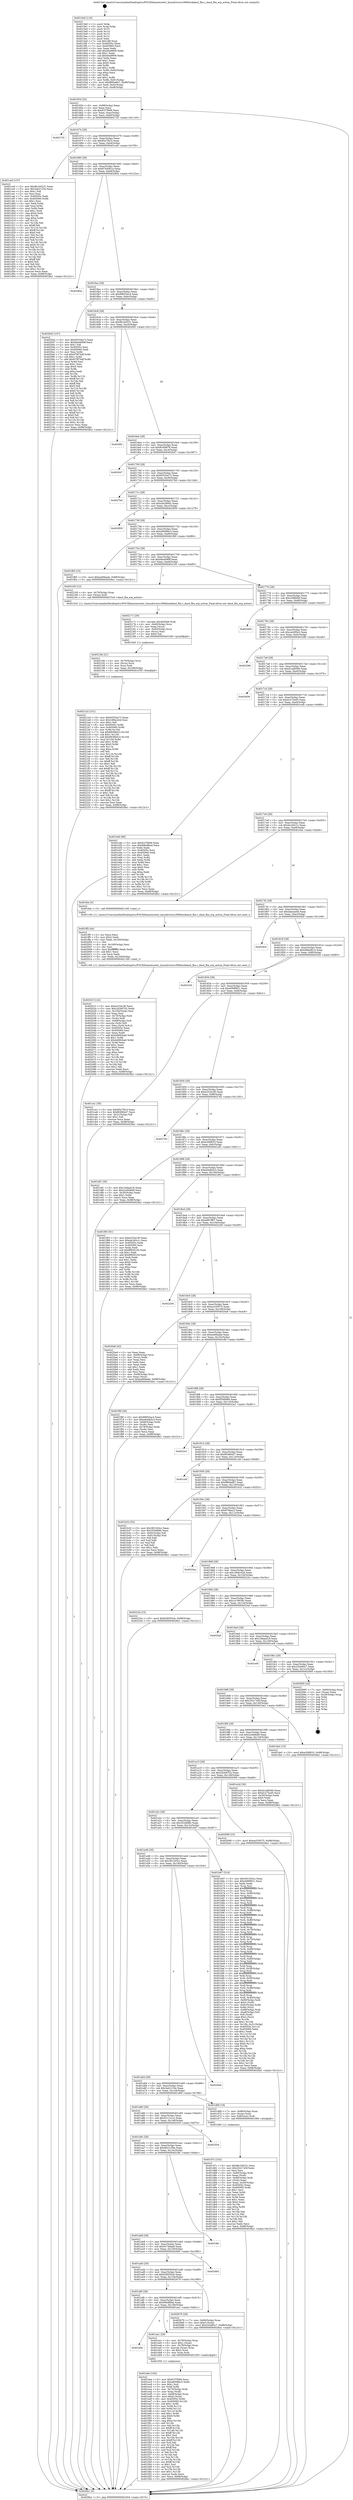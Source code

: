 digraph "0x4015e0" {
  label = "0x4015e0 (/mnt/c/Users/mathe/Desktop/tcc/POCII/binaries/extr_linuxdriverss390blockdasd_fba.c_dasd_fba_erp_action_Final-ollvm.out::main(0))"
  labelloc = "t"
  node[shape=record]

  Entry [label="",width=0.3,height=0.3,shape=circle,fillcolor=black,style=filled]
  "0x401654" [label="{
     0x401654 [32]\l
     | [instrs]\l
     &nbsp;&nbsp;0x401654 \<+6\>: mov -0x98(%rbp),%eax\l
     &nbsp;&nbsp;0x40165a \<+2\>: mov %eax,%ecx\l
     &nbsp;&nbsp;0x40165c \<+6\>: sub $0x81f7f068,%ecx\l
     &nbsp;&nbsp;0x401662 \<+6\>: mov %eax,-0xac(%rbp)\l
     &nbsp;&nbsp;0x401668 \<+6\>: mov %ecx,-0xb0(%rbp)\l
     &nbsp;&nbsp;0x40166e \<+6\>: je 0000000000402725 \<main+0x1145\>\l
  }"]
  "0x402725" [label="{
     0x402725\l
  }", style=dashed]
  "0x401674" [label="{
     0x401674 [28]\l
     | [instrs]\l
     &nbsp;&nbsp;0x401674 \<+5\>: jmp 0000000000401679 \<main+0x99\>\l
     &nbsp;&nbsp;0x401679 \<+6\>: mov -0xac(%rbp),%eax\l
     &nbsp;&nbsp;0x40167f \<+5\>: sub $0x85a7f5c3,%eax\l
     &nbsp;&nbsp;0x401684 \<+6\>: mov %eax,-0xb4(%rbp)\l
     &nbsp;&nbsp;0x40168a \<+6\>: je 0000000000401ce0 \<main+0x700\>\l
  }"]
  Exit [label="",width=0.3,height=0.3,shape=circle,fillcolor=black,style=filled,peripheries=2]
  "0x401ce0" [label="{
     0x401ce0 [137]\l
     | [instrs]\l
     &nbsp;&nbsp;0x401ce0 \<+5\>: mov $0x8b1b0231,%eax\l
     &nbsp;&nbsp;0x401ce5 \<+5\>: mov $0x3ab2133e,%ecx\l
     &nbsp;&nbsp;0x401cea \<+2\>: mov $0x1,%dl\l
     &nbsp;&nbsp;0x401cec \<+2\>: xor %esi,%esi\l
     &nbsp;&nbsp;0x401cee \<+7\>: mov 0x40505c,%edi\l
     &nbsp;&nbsp;0x401cf5 \<+8\>: mov 0x405060,%r8d\l
     &nbsp;&nbsp;0x401cfd \<+3\>: sub $0x1,%esi\l
     &nbsp;&nbsp;0x401d00 \<+3\>: mov %edi,%r9d\l
     &nbsp;&nbsp;0x401d03 \<+3\>: add %esi,%r9d\l
     &nbsp;&nbsp;0x401d06 \<+4\>: imul %r9d,%edi\l
     &nbsp;&nbsp;0x401d0a \<+3\>: and $0x1,%edi\l
     &nbsp;&nbsp;0x401d0d \<+3\>: cmp $0x0,%edi\l
     &nbsp;&nbsp;0x401d10 \<+4\>: sete %r10b\l
     &nbsp;&nbsp;0x401d14 \<+4\>: cmp $0xa,%r8d\l
     &nbsp;&nbsp;0x401d18 \<+4\>: setl %r11b\l
     &nbsp;&nbsp;0x401d1c \<+3\>: mov %r10b,%bl\l
     &nbsp;&nbsp;0x401d1f \<+3\>: xor $0xff,%bl\l
     &nbsp;&nbsp;0x401d22 \<+3\>: mov %r11b,%r14b\l
     &nbsp;&nbsp;0x401d25 \<+4\>: xor $0xff,%r14b\l
     &nbsp;&nbsp;0x401d29 \<+3\>: xor $0x0,%dl\l
     &nbsp;&nbsp;0x401d2c \<+3\>: mov %bl,%r15b\l
     &nbsp;&nbsp;0x401d2f \<+4\>: and $0x0,%r15b\l
     &nbsp;&nbsp;0x401d33 \<+3\>: and %dl,%r10b\l
     &nbsp;&nbsp;0x401d36 \<+3\>: mov %r14b,%r12b\l
     &nbsp;&nbsp;0x401d39 \<+4\>: and $0x0,%r12b\l
     &nbsp;&nbsp;0x401d3d \<+3\>: and %dl,%r11b\l
     &nbsp;&nbsp;0x401d40 \<+3\>: or %r10b,%r15b\l
     &nbsp;&nbsp;0x401d43 \<+3\>: or %r11b,%r12b\l
     &nbsp;&nbsp;0x401d46 \<+3\>: xor %r12b,%r15b\l
     &nbsp;&nbsp;0x401d49 \<+3\>: or %r14b,%bl\l
     &nbsp;&nbsp;0x401d4c \<+3\>: xor $0xff,%bl\l
     &nbsp;&nbsp;0x401d4f \<+3\>: or $0x0,%dl\l
     &nbsp;&nbsp;0x401d52 \<+2\>: and %dl,%bl\l
     &nbsp;&nbsp;0x401d54 \<+3\>: or %bl,%r15b\l
     &nbsp;&nbsp;0x401d57 \<+4\>: test $0x1,%r15b\l
     &nbsp;&nbsp;0x401d5b \<+3\>: cmovne %ecx,%eax\l
     &nbsp;&nbsp;0x401d5e \<+6\>: mov %eax,-0x98(%rbp)\l
     &nbsp;&nbsp;0x401d64 \<+5\>: jmp 00000000004028a1 \<main+0x12c1\>\l
  }"]
  "0x401690" [label="{
     0x401690 [28]\l
     | [instrs]\l
     &nbsp;&nbsp;0x401690 \<+5\>: jmp 0000000000401695 \<main+0xb5\>\l
     &nbsp;&nbsp;0x401695 \<+6\>: mov -0xac(%rbp),%eax\l
     &nbsp;&nbsp;0x40169b \<+5\>: sub $0x87b4061a,%eax\l
     &nbsp;&nbsp;0x4016a0 \<+6\>: mov %eax,-0xb8(%rbp)\l
     &nbsp;&nbsp;0x4016a6 \<+6\>: je 000000000040280a \<main+0x122a\>\l
  }"]
  "0x4021a3" [label="{
     0x4021a3 [151]\l
     | [instrs]\l
     &nbsp;&nbsp;0x4021a3 \<+5\>: mov $0x93534a73,%eax\l
     &nbsp;&nbsp;0x4021a8 \<+5\>: mov $0x180bc42d,%esi\l
     &nbsp;&nbsp;0x4021ad \<+2\>: mov $0x1,%dl\l
     &nbsp;&nbsp;0x4021af \<+8\>: mov 0x40505c,%r8d\l
     &nbsp;&nbsp;0x4021b7 \<+8\>: mov 0x405060,%r9d\l
     &nbsp;&nbsp;0x4021bf \<+3\>: mov %r8d,%r10d\l
     &nbsp;&nbsp;0x4021c2 \<+7\>: sub $0x8636b0c3,%r10d\l
     &nbsp;&nbsp;0x4021c9 \<+4\>: sub $0x1,%r10d\l
     &nbsp;&nbsp;0x4021cd \<+7\>: add $0x8636b0c3,%r10d\l
     &nbsp;&nbsp;0x4021d4 \<+4\>: imul %r10d,%r8d\l
     &nbsp;&nbsp;0x4021d8 \<+4\>: and $0x1,%r8d\l
     &nbsp;&nbsp;0x4021dc \<+4\>: cmp $0x0,%r8d\l
     &nbsp;&nbsp;0x4021e0 \<+4\>: sete %r11b\l
     &nbsp;&nbsp;0x4021e4 \<+4\>: cmp $0xa,%r9d\l
     &nbsp;&nbsp;0x4021e8 \<+3\>: setl %bl\l
     &nbsp;&nbsp;0x4021eb \<+3\>: mov %r11b,%r14b\l
     &nbsp;&nbsp;0x4021ee \<+4\>: xor $0xff,%r14b\l
     &nbsp;&nbsp;0x4021f2 \<+3\>: mov %bl,%r15b\l
     &nbsp;&nbsp;0x4021f5 \<+4\>: xor $0xff,%r15b\l
     &nbsp;&nbsp;0x4021f9 \<+3\>: xor $0x1,%dl\l
     &nbsp;&nbsp;0x4021fc \<+3\>: mov %r14b,%r12b\l
     &nbsp;&nbsp;0x4021ff \<+4\>: and $0xff,%r12b\l
     &nbsp;&nbsp;0x402203 \<+3\>: and %dl,%r11b\l
     &nbsp;&nbsp;0x402206 \<+3\>: mov %r15b,%r13b\l
     &nbsp;&nbsp;0x402209 \<+4\>: and $0xff,%r13b\l
     &nbsp;&nbsp;0x40220d \<+2\>: and %dl,%bl\l
     &nbsp;&nbsp;0x40220f \<+3\>: or %r11b,%r12b\l
     &nbsp;&nbsp;0x402212 \<+3\>: or %bl,%r13b\l
     &nbsp;&nbsp;0x402215 \<+3\>: xor %r13b,%r12b\l
     &nbsp;&nbsp;0x402218 \<+3\>: or %r15b,%r14b\l
     &nbsp;&nbsp;0x40221b \<+4\>: xor $0xff,%r14b\l
     &nbsp;&nbsp;0x40221f \<+3\>: or $0x1,%dl\l
     &nbsp;&nbsp;0x402222 \<+3\>: and %dl,%r14b\l
     &nbsp;&nbsp;0x402225 \<+3\>: or %r14b,%r12b\l
     &nbsp;&nbsp;0x402228 \<+4\>: test $0x1,%r12b\l
     &nbsp;&nbsp;0x40222c \<+3\>: cmovne %esi,%eax\l
     &nbsp;&nbsp;0x40222f \<+6\>: mov %eax,-0x98(%rbp)\l
     &nbsp;&nbsp;0x402235 \<+5\>: jmp 00000000004028a1 \<main+0x12c1\>\l
  }"]
  "0x40280a" [label="{
     0x40280a\l
  }", style=dashed]
  "0x4016ac" [label="{
     0x4016ac [28]\l
     | [instrs]\l
     &nbsp;&nbsp;0x4016ac \<+5\>: jmp 00000000004016b1 \<main+0xd1\>\l
     &nbsp;&nbsp;0x4016b1 \<+6\>: mov -0xac(%rbp),%eax\l
     &nbsp;&nbsp;0x4016b7 \<+5\>: sub $0x89655ac4,%eax\l
     &nbsp;&nbsp;0x4016bc \<+6\>: mov %eax,-0xbc(%rbp)\l
     &nbsp;&nbsp;0x4016c2 \<+6\>: je 00000000004020d2 \<main+0xaf2\>\l
  }"]
  "0x40218e" [label="{
     0x40218e [21]\l
     | [instrs]\l
     &nbsp;&nbsp;0x40218e \<+4\>: mov -0x70(%rbp),%rcx\l
     &nbsp;&nbsp;0x402192 \<+3\>: mov (%rcx),%rcx\l
     &nbsp;&nbsp;0x402195 \<+3\>: mov %rcx,%rdi\l
     &nbsp;&nbsp;0x402198 \<+6\>: mov %eax,-0x168(%rbp)\l
     &nbsp;&nbsp;0x40219e \<+5\>: call 0000000000401030 \<free@plt\>\l
     | [calls]\l
     &nbsp;&nbsp;0x401030 \{1\} (unknown)\l
  }"]
  "0x4020d2" [label="{
     0x4020d2 [147]\l
     | [instrs]\l
     &nbsp;&nbsp;0x4020d2 \<+5\>: mov $0x93534a73,%eax\l
     &nbsp;&nbsp;0x4020d7 \<+5\>: mov $0xbba4089f,%ecx\l
     &nbsp;&nbsp;0x4020dc \<+2\>: mov $0x1,%dl\l
     &nbsp;&nbsp;0x4020de \<+7\>: mov 0x40505c,%esi\l
     &nbsp;&nbsp;0x4020e5 \<+7\>: mov 0x405060,%edi\l
     &nbsp;&nbsp;0x4020ec \<+3\>: mov %esi,%r8d\l
     &nbsp;&nbsp;0x4020ef \<+7\>: sub $0x979f74df,%r8d\l
     &nbsp;&nbsp;0x4020f6 \<+4\>: sub $0x1,%r8d\l
     &nbsp;&nbsp;0x4020fa \<+7\>: add $0x979f74df,%r8d\l
     &nbsp;&nbsp;0x402101 \<+4\>: imul %r8d,%esi\l
     &nbsp;&nbsp;0x402105 \<+3\>: and $0x1,%esi\l
     &nbsp;&nbsp;0x402108 \<+3\>: cmp $0x0,%esi\l
     &nbsp;&nbsp;0x40210b \<+4\>: sete %r9b\l
     &nbsp;&nbsp;0x40210f \<+3\>: cmp $0xa,%edi\l
     &nbsp;&nbsp;0x402112 \<+4\>: setl %r10b\l
     &nbsp;&nbsp;0x402116 \<+3\>: mov %r9b,%r11b\l
     &nbsp;&nbsp;0x402119 \<+4\>: xor $0xff,%r11b\l
     &nbsp;&nbsp;0x40211d \<+3\>: mov %r10b,%bl\l
     &nbsp;&nbsp;0x402120 \<+3\>: xor $0xff,%bl\l
     &nbsp;&nbsp;0x402123 \<+3\>: xor $0x0,%dl\l
     &nbsp;&nbsp;0x402126 \<+3\>: mov %r11b,%r14b\l
     &nbsp;&nbsp;0x402129 \<+4\>: and $0x0,%r14b\l
     &nbsp;&nbsp;0x40212d \<+3\>: and %dl,%r9b\l
     &nbsp;&nbsp;0x402130 \<+3\>: mov %bl,%r15b\l
     &nbsp;&nbsp;0x402133 \<+4\>: and $0x0,%r15b\l
     &nbsp;&nbsp;0x402137 \<+3\>: and %dl,%r10b\l
     &nbsp;&nbsp;0x40213a \<+3\>: or %r9b,%r14b\l
     &nbsp;&nbsp;0x40213d \<+3\>: or %r10b,%r15b\l
     &nbsp;&nbsp;0x402140 \<+3\>: xor %r15b,%r14b\l
     &nbsp;&nbsp;0x402143 \<+3\>: or %bl,%r11b\l
     &nbsp;&nbsp;0x402146 \<+4\>: xor $0xff,%r11b\l
     &nbsp;&nbsp;0x40214a \<+3\>: or $0x0,%dl\l
     &nbsp;&nbsp;0x40214d \<+3\>: and %dl,%r11b\l
     &nbsp;&nbsp;0x402150 \<+3\>: or %r11b,%r14b\l
     &nbsp;&nbsp;0x402153 \<+4\>: test $0x1,%r14b\l
     &nbsp;&nbsp;0x402157 \<+3\>: cmovne %ecx,%eax\l
     &nbsp;&nbsp;0x40215a \<+6\>: mov %eax,-0x98(%rbp)\l
     &nbsp;&nbsp;0x402160 \<+5\>: jmp 00000000004028a1 \<main+0x12c1\>\l
  }"]
  "0x4016c8" [label="{
     0x4016c8 [28]\l
     | [instrs]\l
     &nbsp;&nbsp;0x4016c8 \<+5\>: jmp 00000000004016cd \<main+0xed\>\l
     &nbsp;&nbsp;0x4016cd \<+6\>: mov -0xac(%rbp),%eax\l
     &nbsp;&nbsp;0x4016d3 \<+5\>: sub $0x8b1b0231,%eax\l
     &nbsp;&nbsp;0x4016d8 \<+6\>: mov %eax,-0xc0(%rbp)\l
     &nbsp;&nbsp;0x4016de \<+6\>: je 00000000004026f2 \<main+0x1112\>\l
  }"]
  "0x402171" [label="{
     0x402171 [29]\l
     | [instrs]\l
     &nbsp;&nbsp;0x402171 \<+10\>: movabs $0x4030d6,%rdi\l
     &nbsp;&nbsp;0x40217b \<+4\>: mov -0x60(%rbp),%rcx\l
     &nbsp;&nbsp;0x40217f \<+2\>: mov %eax,(%rcx)\l
     &nbsp;&nbsp;0x402181 \<+4\>: mov -0x60(%rbp),%rcx\l
     &nbsp;&nbsp;0x402185 \<+2\>: mov (%rcx),%esi\l
     &nbsp;&nbsp;0x402187 \<+2\>: mov $0x0,%al\l
     &nbsp;&nbsp;0x402189 \<+5\>: call 0000000000401040 \<printf@plt\>\l
     | [calls]\l
     &nbsp;&nbsp;0x401040 \{1\} (unknown)\l
  }"]
  "0x4026f2" [label="{
     0x4026f2\l
  }", style=dashed]
  "0x4016e4" [label="{
     0x4016e4 [28]\l
     | [instrs]\l
     &nbsp;&nbsp;0x4016e4 \<+5\>: jmp 00000000004016e9 \<main+0x109\>\l
     &nbsp;&nbsp;0x4016e9 \<+6\>: mov -0xac(%rbp),%eax\l
     &nbsp;&nbsp;0x4016ef \<+5\>: sub $0x8c5f4878,%eax\l
     &nbsp;&nbsp;0x4016f4 \<+6\>: mov %eax,-0xc4(%rbp)\l
     &nbsp;&nbsp;0x4016fa \<+6\>: je 0000000000402647 \<main+0x1067\>\l
  }"]
  "0x40201f" [label="{
     0x40201f [122]\l
     | [instrs]\l
     &nbsp;&nbsp;0x40201f \<+5\>: mov $0xe333a1f0,%ecx\l
     &nbsp;&nbsp;0x402024 \<+5\>: mov $0x2d2b8702,%edx\l
     &nbsp;&nbsp;0x402029 \<+6\>: mov -0x164(%rbp),%esi\l
     &nbsp;&nbsp;0x40202f \<+3\>: imul %eax,%esi\l
     &nbsp;&nbsp;0x402032 \<+4\>: mov -0x70(%rbp),%rdi\l
     &nbsp;&nbsp;0x402036 \<+3\>: mov (%rdi),%rdi\l
     &nbsp;&nbsp;0x402039 \<+4\>: mov -0x68(%rbp),%r8\l
     &nbsp;&nbsp;0x40203d \<+3\>: movslq (%r8),%r8\l
     &nbsp;&nbsp;0x402040 \<+4\>: mov %esi,(%rdi,%r8,4)\l
     &nbsp;&nbsp;0x402044 \<+7\>: mov 0x40505c,%eax\l
     &nbsp;&nbsp;0x40204b \<+7\>: mov 0x405060,%esi\l
     &nbsp;&nbsp;0x402052 \<+3\>: mov %eax,%r9d\l
     &nbsp;&nbsp;0x402055 \<+7\>: add $0x4d692ba0,%r9d\l
     &nbsp;&nbsp;0x40205c \<+4\>: sub $0x1,%r9d\l
     &nbsp;&nbsp;0x402060 \<+7\>: sub $0x4d692ba0,%r9d\l
     &nbsp;&nbsp;0x402067 \<+4\>: imul %r9d,%eax\l
     &nbsp;&nbsp;0x40206b \<+3\>: and $0x1,%eax\l
     &nbsp;&nbsp;0x40206e \<+3\>: cmp $0x0,%eax\l
     &nbsp;&nbsp;0x402071 \<+4\>: sete %r10b\l
     &nbsp;&nbsp;0x402075 \<+3\>: cmp $0xa,%esi\l
     &nbsp;&nbsp;0x402078 \<+4\>: setl %r11b\l
     &nbsp;&nbsp;0x40207c \<+3\>: mov %r10b,%bl\l
     &nbsp;&nbsp;0x40207f \<+3\>: and %r11b,%bl\l
     &nbsp;&nbsp;0x402082 \<+3\>: xor %r11b,%r10b\l
     &nbsp;&nbsp;0x402085 \<+3\>: or %r10b,%bl\l
     &nbsp;&nbsp;0x402088 \<+3\>: test $0x1,%bl\l
     &nbsp;&nbsp;0x40208b \<+3\>: cmovne %edx,%ecx\l
     &nbsp;&nbsp;0x40208e \<+6\>: mov %ecx,-0x98(%rbp)\l
     &nbsp;&nbsp;0x402094 \<+5\>: jmp 00000000004028a1 \<main+0x12c1\>\l
  }"]
  "0x402647" [label="{
     0x402647\l
  }", style=dashed]
  "0x401700" [label="{
     0x401700 [28]\l
     | [instrs]\l
     &nbsp;&nbsp;0x401700 \<+5\>: jmp 0000000000401705 \<main+0x125\>\l
     &nbsp;&nbsp;0x401705 \<+6\>: mov -0xac(%rbp),%eax\l
     &nbsp;&nbsp;0x40170b \<+5\>: sub $0x93534a73,%eax\l
     &nbsp;&nbsp;0x401710 \<+6\>: mov %eax,-0xc8(%rbp)\l
     &nbsp;&nbsp;0x401716 \<+6\>: je 00000000004027bd \<main+0x11dd\>\l
  }"]
  "0x401ff3" [label="{
     0x401ff3 [44]\l
     | [instrs]\l
     &nbsp;&nbsp;0x401ff3 \<+2\>: xor %ecx,%ecx\l
     &nbsp;&nbsp;0x401ff5 \<+5\>: mov $0x2,%edx\l
     &nbsp;&nbsp;0x401ffa \<+6\>: mov %edx,-0x160(%rbp)\l
     &nbsp;&nbsp;0x402000 \<+1\>: cltd\l
     &nbsp;&nbsp;0x402001 \<+6\>: mov -0x160(%rbp),%esi\l
     &nbsp;&nbsp;0x402007 \<+2\>: idiv %esi\l
     &nbsp;&nbsp;0x402009 \<+6\>: imul $0xfffffffe,%edx,%edx\l
     &nbsp;&nbsp;0x40200f \<+3\>: sub $0x1,%ecx\l
     &nbsp;&nbsp;0x402012 \<+2\>: sub %ecx,%edx\l
     &nbsp;&nbsp;0x402014 \<+6\>: mov %edx,-0x164(%rbp)\l
     &nbsp;&nbsp;0x40201a \<+5\>: call 0000000000401160 \<next_i\>\l
     | [calls]\l
     &nbsp;&nbsp;0x401160 \{1\} (/mnt/c/Users/mathe/Desktop/tcc/POCII/binaries/extr_linuxdriverss390blockdasd_fba.c_dasd_fba_erp_action_Final-ollvm.out::next_i)\l
  }"]
  "0x4027bd" [label="{
     0x4027bd\l
  }", style=dashed]
  "0x40171c" [label="{
     0x40171c [28]\l
     | [instrs]\l
     &nbsp;&nbsp;0x40171c \<+5\>: jmp 0000000000401721 \<main+0x141\>\l
     &nbsp;&nbsp;0x401721 \<+6\>: mov -0xac(%rbp),%eax\l
     &nbsp;&nbsp;0x401727 \<+5\>: sub $0xa5e280dc,%eax\l
     &nbsp;&nbsp;0x40172c \<+6\>: mov %eax,-0xcc(%rbp)\l
     &nbsp;&nbsp;0x401732 \<+6\>: je 0000000000402859 \<main+0x1279\>\l
  }"]
  "0x401ebe" [label="{
     0x401ebe [162]\l
     | [instrs]\l
     &nbsp;&nbsp;0x401ebe \<+5\>: mov $0x81f7f068,%ecx\l
     &nbsp;&nbsp;0x401ec3 \<+5\>: mov $0xa6008bc3,%edx\l
     &nbsp;&nbsp;0x401ec8 \<+3\>: mov $0x1,%sil\l
     &nbsp;&nbsp;0x401ecb \<+3\>: xor %r8d,%r8d\l
     &nbsp;&nbsp;0x401ece \<+4\>: mov -0x70(%rbp),%rdi\l
     &nbsp;&nbsp;0x401ed2 \<+3\>: mov %rax,(%rdi)\l
     &nbsp;&nbsp;0x401ed5 \<+4\>: mov -0x68(%rbp),%rax\l
     &nbsp;&nbsp;0x401ed9 \<+6\>: movl $0x0,(%rax)\l
     &nbsp;&nbsp;0x401edf \<+8\>: mov 0x40505c,%r9d\l
     &nbsp;&nbsp;0x401ee7 \<+8\>: mov 0x405060,%r10d\l
     &nbsp;&nbsp;0x401eef \<+4\>: sub $0x1,%r8d\l
     &nbsp;&nbsp;0x401ef3 \<+3\>: mov %r9d,%r11d\l
     &nbsp;&nbsp;0x401ef6 \<+3\>: add %r8d,%r11d\l
     &nbsp;&nbsp;0x401ef9 \<+4\>: imul %r11d,%r9d\l
     &nbsp;&nbsp;0x401efd \<+4\>: and $0x1,%r9d\l
     &nbsp;&nbsp;0x401f01 \<+4\>: cmp $0x0,%r9d\l
     &nbsp;&nbsp;0x401f05 \<+3\>: sete %bl\l
     &nbsp;&nbsp;0x401f08 \<+4\>: cmp $0xa,%r10d\l
     &nbsp;&nbsp;0x401f0c \<+4\>: setl %r14b\l
     &nbsp;&nbsp;0x401f10 \<+3\>: mov %bl,%r15b\l
     &nbsp;&nbsp;0x401f13 \<+4\>: xor $0xff,%r15b\l
     &nbsp;&nbsp;0x401f17 \<+3\>: mov %r14b,%r12b\l
     &nbsp;&nbsp;0x401f1a \<+4\>: xor $0xff,%r12b\l
     &nbsp;&nbsp;0x401f1e \<+4\>: xor $0x1,%sil\l
     &nbsp;&nbsp;0x401f22 \<+3\>: mov %r15b,%r13b\l
     &nbsp;&nbsp;0x401f25 \<+4\>: and $0xff,%r13b\l
     &nbsp;&nbsp;0x401f29 \<+3\>: and %sil,%bl\l
     &nbsp;&nbsp;0x401f2c \<+3\>: mov %r12b,%al\l
     &nbsp;&nbsp;0x401f2f \<+2\>: and $0xff,%al\l
     &nbsp;&nbsp;0x401f31 \<+3\>: and %sil,%r14b\l
     &nbsp;&nbsp;0x401f34 \<+3\>: or %bl,%r13b\l
     &nbsp;&nbsp;0x401f37 \<+3\>: or %r14b,%al\l
     &nbsp;&nbsp;0x401f3a \<+3\>: xor %al,%r13b\l
     &nbsp;&nbsp;0x401f3d \<+3\>: or %r12b,%r15b\l
     &nbsp;&nbsp;0x401f40 \<+4\>: xor $0xff,%r15b\l
     &nbsp;&nbsp;0x401f44 \<+4\>: or $0x1,%sil\l
     &nbsp;&nbsp;0x401f48 \<+3\>: and %sil,%r15b\l
     &nbsp;&nbsp;0x401f4b \<+3\>: or %r15b,%r13b\l
     &nbsp;&nbsp;0x401f4e \<+4\>: test $0x1,%r13b\l
     &nbsp;&nbsp;0x401f52 \<+3\>: cmovne %edx,%ecx\l
     &nbsp;&nbsp;0x401f55 \<+6\>: mov %ecx,-0x98(%rbp)\l
     &nbsp;&nbsp;0x401f5b \<+5\>: jmp 00000000004028a1 \<main+0x12c1\>\l
  }"]
  "0x402859" [label="{
     0x402859\l
  }", style=dashed]
  "0x401738" [label="{
     0x401738 [28]\l
     | [instrs]\l
     &nbsp;&nbsp;0x401738 \<+5\>: jmp 000000000040173d \<main+0x15d\>\l
     &nbsp;&nbsp;0x40173d \<+6\>: mov -0xac(%rbp),%eax\l
     &nbsp;&nbsp;0x401743 \<+5\>: sub $0xa6008bc3,%eax\l
     &nbsp;&nbsp;0x401748 \<+6\>: mov %eax,-0xd0(%rbp)\l
     &nbsp;&nbsp;0x40174e \<+6\>: je 0000000000401f60 \<main+0x980\>\l
  }"]
  "0x401b0c" [label="{
     0x401b0c\l
  }", style=dashed]
  "0x401f60" [label="{
     0x401f60 [15]\l
     | [instrs]\l
     &nbsp;&nbsp;0x401f60 \<+10\>: movl $0xea90bade,-0x98(%rbp)\l
     &nbsp;&nbsp;0x401f6a \<+5\>: jmp 00000000004028a1 \<main+0x12c1\>\l
  }"]
  "0x401754" [label="{
     0x401754 [28]\l
     | [instrs]\l
     &nbsp;&nbsp;0x401754 \<+5\>: jmp 0000000000401759 \<main+0x179\>\l
     &nbsp;&nbsp;0x401759 \<+6\>: mov -0xac(%rbp),%eax\l
     &nbsp;&nbsp;0x40175f \<+5\>: sub $0xbba4089f,%eax\l
     &nbsp;&nbsp;0x401764 \<+6\>: mov %eax,-0xd4(%rbp)\l
     &nbsp;&nbsp;0x40176a \<+6\>: je 0000000000402165 \<main+0xb85\>\l
  }"]
  "0x401ea1" [label="{
     0x401ea1 [29]\l
     | [instrs]\l
     &nbsp;&nbsp;0x401ea1 \<+4\>: mov -0x78(%rbp),%rax\l
     &nbsp;&nbsp;0x401ea5 \<+6\>: movl $0x1,(%rax)\l
     &nbsp;&nbsp;0x401eab \<+4\>: mov -0x78(%rbp),%rax\l
     &nbsp;&nbsp;0x401eaf \<+3\>: movslq (%rax),%rax\l
     &nbsp;&nbsp;0x401eb2 \<+4\>: shl $0x2,%rax\l
     &nbsp;&nbsp;0x401eb6 \<+3\>: mov %rax,%rdi\l
     &nbsp;&nbsp;0x401eb9 \<+5\>: call 0000000000401050 \<malloc@plt\>\l
     | [calls]\l
     &nbsp;&nbsp;0x401050 \{1\} (unknown)\l
  }"]
  "0x402165" [label="{
     0x402165 [12]\l
     | [instrs]\l
     &nbsp;&nbsp;0x402165 \<+4\>: mov -0x70(%rbp),%rax\l
     &nbsp;&nbsp;0x402169 \<+3\>: mov (%rax),%rdi\l
     &nbsp;&nbsp;0x40216c \<+5\>: call 00000000004015c0 \<dasd_fba_erp_action\>\l
     | [calls]\l
     &nbsp;&nbsp;0x4015c0 \{1\} (/mnt/c/Users/mathe/Desktop/tcc/POCII/binaries/extr_linuxdriverss390blockdasd_fba.c_dasd_fba_erp_action_Final-ollvm.out::dasd_fba_erp_action)\l
  }"]
  "0x401770" [label="{
     0x401770 [28]\l
     | [instrs]\l
     &nbsp;&nbsp;0x401770 \<+5\>: jmp 0000000000401775 \<main+0x195\>\l
     &nbsp;&nbsp;0x401775 \<+6\>: mov -0xac(%rbp),%eax\l
     &nbsp;&nbsp;0x40177b \<+5\>: sub $0xc2f8fd58,%eax\l
     &nbsp;&nbsp;0x401780 \<+6\>: mov %eax,-0xd8(%rbp)\l
     &nbsp;&nbsp;0x401786 \<+6\>: je 0000000000402405 \<main+0xe25\>\l
  }"]
  "0x401af0" [label="{
     0x401af0 [28]\l
     | [instrs]\l
     &nbsp;&nbsp;0x401af0 \<+5\>: jmp 0000000000401af5 \<main+0x515\>\l
     &nbsp;&nbsp;0x401af5 \<+6\>: mov -0xac(%rbp),%eax\l
     &nbsp;&nbsp;0x401afb \<+5\>: sub $0x69bdfbe4,%eax\l
     &nbsp;&nbsp;0x401b00 \<+6\>: mov %eax,-0x158(%rbp)\l
     &nbsp;&nbsp;0x401b06 \<+6\>: je 0000000000401ea1 \<main+0x8c1\>\l
  }"]
  "0x402405" [label="{
     0x402405\l
  }", style=dashed]
  "0x40178c" [label="{
     0x40178c [28]\l
     | [instrs]\l
     &nbsp;&nbsp;0x40178c \<+5\>: jmp 0000000000401791 \<main+0x1b1\>\l
     &nbsp;&nbsp;0x401791 \<+6\>: mov -0xac(%rbp),%eax\l
     &nbsp;&nbsp;0x401797 \<+5\>: sub $0xce40f5e2,%eax\l
     &nbsp;&nbsp;0x40179c \<+6\>: mov %eax,-0xdc(%rbp)\l
     &nbsp;&nbsp;0x4017a2 \<+6\>: je 0000000000402286 \<main+0xca6\>\l
  }"]
  "0x402679" [label="{
     0x402679 [28]\l
     | [instrs]\l
     &nbsp;&nbsp;0x402679 \<+7\>: mov -0x90(%rbp),%rax\l
     &nbsp;&nbsp;0x402680 \<+6\>: movl $0x0,(%rax)\l
     &nbsp;&nbsp;0x402686 \<+10\>: movl $0x243e85c7,-0x98(%rbp)\l
     &nbsp;&nbsp;0x402690 \<+5\>: jmp 00000000004028a1 \<main+0x12c1\>\l
  }"]
  "0x402286" [label="{
     0x402286\l
  }", style=dashed]
  "0x4017a8" [label="{
     0x4017a8 [28]\l
     | [instrs]\l
     &nbsp;&nbsp;0x4017a8 \<+5\>: jmp 00000000004017ad \<main+0x1cd\>\l
     &nbsp;&nbsp;0x4017ad \<+6\>: mov -0xac(%rbp),%eax\l
     &nbsp;&nbsp;0x4017b3 \<+5\>: sub $0xd1ad8360,%eax\l
     &nbsp;&nbsp;0x4017b8 \<+6\>: mov %eax,-0xe0(%rbp)\l
     &nbsp;&nbsp;0x4017be \<+6\>: je 0000000000402656 \<main+0x1076\>\l
  }"]
  "0x401ad4" [label="{
     0x401ad4 [28]\l
     | [instrs]\l
     &nbsp;&nbsp;0x401ad4 \<+5\>: jmp 0000000000401ad9 \<main+0x4f9\>\l
     &nbsp;&nbsp;0x401ad9 \<+6\>: mov -0xac(%rbp),%eax\l
     &nbsp;&nbsp;0x401adf \<+5\>: sub $0x628555cb,%eax\l
     &nbsp;&nbsp;0x401ae4 \<+6\>: mov %eax,-0x154(%rbp)\l
     &nbsp;&nbsp;0x401aea \<+6\>: je 0000000000402679 \<main+0x1099\>\l
  }"]
  "0x402656" [label="{
     0x402656\l
  }", style=dashed]
  "0x4017c4" [label="{
     0x4017c4 [28]\l
     | [instrs]\l
     &nbsp;&nbsp;0x4017c4 \<+5\>: jmp 00000000004017c9 \<main+0x1e9\>\l
     &nbsp;&nbsp;0x4017c9 \<+6\>: mov -0xac(%rbp),%eax\l
     &nbsp;&nbsp;0x4017cf \<+5\>: sub $0xd1e75ed5,%eax\l
     &nbsp;&nbsp;0x4017d4 \<+6\>: mov %eax,-0xe4(%rbp)\l
     &nbsp;&nbsp;0x4017da \<+6\>: je 0000000000401e4b \<main+0x86b\>\l
  }"]
  "0x402665" [label="{
     0x402665\l
  }", style=dashed]
  "0x401e4b" [label="{
     0x401e4b [86]\l
     | [instrs]\l
     &nbsp;&nbsp;0x401e4b \<+5\>: mov $0x81f7f068,%eax\l
     &nbsp;&nbsp;0x401e50 \<+5\>: mov $0x69bdfbe4,%ecx\l
     &nbsp;&nbsp;0x401e55 \<+2\>: xor %edx,%edx\l
     &nbsp;&nbsp;0x401e57 \<+7\>: mov 0x40505c,%esi\l
     &nbsp;&nbsp;0x401e5e \<+7\>: mov 0x405060,%edi\l
     &nbsp;&nbsp;0x401e65 \<+3\>: sub $0x1,%edx\l
     &nbsp;&nbsp;0x401e68 \<+3\>: mov %esi,%r8d\l
     &nbsp;&nbsp;0x401e6b \<+3\>: add %edx,%r8d\l
     &nbsp;&nbsp;0x401e6e \<+4\>: imul %r8d,%esi\l
     &nbsp;&nbsp;0x401e72 \<+3\>: and $0x1,%esi\l
     &nbsp;&nbsp;0x401e75 \<+3\>: cmp $0x0,%esi\l
     &nbsp;&nbsp;0x401e78 \<+4\>: sete %r9b\l
     &nbsp;&nbsp;0x401e7c \<+3\>: cmp $0xa,%edi\l
     &nbsp;&nbsp;0x401e7f \<+4\>: setl %r10b\l
     &nbsp;&nbsp;0x401e83 \<+3\>: mov %r9b,%r11b\l
     &nbsp;&nbsp;0x401e86 \<+3\>: and %r10b,%r11b\l
     &nbsp;&nbsp;0x401e89 \<+3\>: xor %r10b,%r9b\l
     &nbsp;&nbsp;0x401e8c \<+3\>: or %r9b,%r11b\l
     &nbsp;&nbsp;0x401e8f \<+4\>: test $0x1,%r11b\l
     &nbsp;&nbsp;0x401e93 \<+3\>: cmovne %ecx,%eax\l
     &nbsp;&nbsp;0x401e96 \<+6\>: mov %eax,-0x98(%rbp)\l
     &nbsp;&nbsp;0x401e9c \<+5\>: jmp 00000000004028a1 \<main+0x12c1\>\l
  }"]
  "0x4017e0" [label="{
     0x4017e0 [28]\l
     | [instrs]\l
     &nbsp;&nbsp;0x4017e0 \<+5\>: jmp 00000000004017e5 \<main+0x205\>\l
     &nbsp;&nbsp;0x4017e5 \<+6\>: mov -0xac(%rbp),%eax\l
     &nbsp;&nbsp;0x4017eb \<+5\>: sub $0xda1b0c1c,%eax\l
     &nbsp;&nbsp;0x4017f0 \<+6\>: mov %eax,-0xe8(%rbp)\l
     &nbsp;&nbsp;0x4017f6 \<+6\>: je 0000000000401fee \<main+0xa0e\>\l
  }"]
  "0x401ab8" [label="{
     0x401ab8 [28]\l
     | [instrs]\l
     &nbsp;&nbsp;0x401ab8 \<+5\>: jmp 0000000000401abd \<main+0x4dd\>\l
     &nbsp;&nbsp;0x401abd \<+6\>: mov -0xac(%rbp),%eax\l
     &nbsp;&nbsp;0x401ac3 \<+5\>: sub $0x5c748ae9,%eax\l
     &nbsp;&nbsp;0x401ac8 \<+6\>: mov %eax,-0x150(%rbp)\l
     &nbsp;&nbsp;0x401ace \<+6\>: je 0000000000402665 \<main+0x1085\>\l
  }"]
  "0x401fee" [label="{
     0x401fee [5]\l
     | [instrs]\l
     &nbsp;&nbsp;0x401fee \<+5\>: call 0000000000401160 \<next_i\>\l
     | [calls]\l
     &nbsp;&nbsp;0x401160 \{1\} (/mnt/c/Users/mathe/Desktop/tcc/POCII/binaries/extr_linuxdriverss390blockdasd_fba.c_dasd_fba_erp_action_Final-ollvm.out::next_i)\l
  }"]
  "0x4017fc" [label="{
     0x4017fc [28]\l
     | [instrs]\l
     &nbsp;&nbsp;0x4017fc \<+5\>: jmp 0000000000401801 \<main+0x221\>\l
     &nbsp;&nbsp;0x401801 \<+6\>: mov -0xac(%rbp),%eax\l
     &nbsp;&nbsp;0x401807 \<+5\>: sub $0xdabcaee8,%eax\l
     &nbsp;&nbsp;0x40180c \<+6\>: mov %eax,-0xec(%rbp)\l
     &nbsp;&nbsp;0x401812 \<+6\>: je 000000000040282f \<main+0x124f\>\l
  }"]
  "0x40238c" [label="{
     0x40238c\l
  }", style=dashed]
  "0x40282f" [label="{
     0x40282f\l
  }", style=dashed]
  "0x401818" [label="{
     0x401818 [28]\l
     | [instrs]\l
     &nbsp;&nbsp;0x401818 \<+5\>: jmp 000000000040181d \<main+0x23d\>\l
     &nbsp;&nbsp;0x40181d \<+6\>: mov -0xac(%rbp),%eax\l
     &nbsp;&nbsp;0x401823 \<+5\>: sub $0xdd8a0b14,%eax\l
     &nbsp;&nbsp;0x401828 \<+6\>: mov %eax,-0xf0(%rbp)\l
     &nbsp;&nbsp;0x40182e \<+6\>: je 0000000000402545 \<main+0xf65\>\l
  }"]
  "0x401a9c" [label="{
     0x401a9c [28]\l
     | [instrs]\l
     &nbsp;&nbsp;0x401a9c \<+5\>: jmp 0000000000401aa1 \<main+0x4c1\>\l
     &nbsp;&nbsp;0x401aa1 \<+6\>: mov -0xac(%rbp),%eax\l
     &nbsp;&nbsp;0x401aa7 \<+5\>: sub $0x4621c58a,%eax\l
     &nbsp;&nbsp;0x401aac \<+6\>: mov %eax,-0x14c(%rbp)\l
     &nbsp;&nbsp;0x401ab2 \<+6\>: je 000000000040238c \<main+0xdac\>\l
  }"]
  "0x402545" [label="{
     0x402545\l
  }", style=dashed]
  "0x401834" [label="{
     0x401834 [28]\l
     | [instrs]\l
     &nbsp;&nbsp;0x401834 \<+5\>: jmp 0000000000401839 \<main+0x259\>\l
     &nbsp;&nbsp;0x401839 \<+6\>: mov -0xac(%rbp),%eax\l
     &nbsp;&nbsp;0x40183f \<+5\>: sub $0xe099f921,%eax\l
     &nbsp;&nbsp;0x401844 \<+6\>: mov %eax,-0xf4(%rbp)\l
     &nbsp;&nbsp;0x40184a \<+6\>: je 0000000000401ca1 \<main+0x6c1\>\l
  }"]
  "0x402554" [label="{
     0x402554\l
  }", style=dashed]
  "0x401ca1" [label="{
     0x401ca1 [30]\l
     | [instrs]\l
     &nbsp;&nbsp;0x401ca1 \<+5\>: mov $0x85a7f5c3,%eax\l
     &nbsp;&nbsp;0x401ca6 \<+5\>: mov $0xf6386447,%ecx\l
     &nbsp;&nbsp;0x401cab \<+3\>: mov -0x31(%rbp),%dl\l
     &nbsp;&nbsp;0x401cae \<+3\>: test $0x1,%dl\l
     &nbsp;&nbsp;0x401cb1 \<+3\>: cmovne %ecx,%eax\l
     &nbsp;&nbsp;0x401cb4 \<+6\>: mov %eax,-0x98(%rbp)\l
     &nbsp;&nbsp;0x401cba \<+5\>: jmp 00000000004028a1 \<main+0x12c1\>\l
  }"]
  "0x401850" [label="{
     0x401850 [28]\l
     | [instrs]\l
     &nbsp;&nbsp;0x401850 \<+5\>: jmp 0000000000401855 \<main+0x275\>\l
     &nbsp;&nbsp;0x401855 \<+6\>: mov -0xac(%rbp),%eax\l
     &nbsp;&nbsp;0x40185b \<+5\>: sub $0xe333a1f0,%eax\l
     &nbsp;&nbsp;0x401860 \<+6\>: mov %eax,-0xf8(%rbp)\l
     &nbsp;&nbsp;0x401866 \<+6\>: je 0000000000402762 \<main+0x1182\>\l
  }"]
  "0x401d7c" [label="{
     0x401d7c [102]\l
     | [instrs]\l
     &nbsp;&nbsp;0x401d7c \<+5\>: mov $0x8b1b0231,%ecx\l
     &nbsp;&nbsp;0x401d81 \<+5\>: mov $0x25417e5f,%edx\l
     &nbsp;&nbsp;0x401d86 \<+2\>: xor %esi,%esi\l
     &nbsp;&nbsp;0x401d88 \<+4\>: mov -0x80(%rbp),%rdi\l
     &nbsp;&nbsp;0x401d8c \<+2\>: mov %eax,(%rdi)\l
     &nbsp;&nbsp;0x401d8e \<+4\>: mov -0x80(%rbp),%rdi\l
     &nbsp;&nbsp;0x401d92 \<+2\>: mov (%rdi),%eax\l
     &nbsp;&nbsp;0x401d94 \<+3\>: mov %eax,-0x30(%rbp)\l
     &nbsp;&nbsp;0x401d97 \<+7\>: mov 0x40505c,%eax\l
     &nbsp;&nbsp;0x401d9e \<+8\>: mov 0x405060,%r8d\l
     &nbsp;&nbsp;0x401da6 \<+3\>: sub $0x1,%esi\l
     &nbsp;&nbsp;0x401da9 \<+3\>: mov %eax,%r9d\l
     &nbsp;&nbsp;0x401dac \<+3\>: add %esi,%r9d\l
     &nbsp;&nbsp;0x401daf \<+4\>: imul %r9d,%eax\l
     &nbsp;&nbsp;0x401db3 \<+3\>: and $0x1,%eax\l
     &nbsp;&nbsp;0x401db6 \<+3\>: cmp $0x0,%eax\l
     &nbsp;&nbsp;0x401db9 \<+4\>: sete %r10b\l
     &nbsp;&nbsp;0x401dbd \<+4\>: cmp $0xa,%r8d\l
     &nbsp;&nbsp;0x401dc1 \<+4\>: setl %r11b\l
     &nbsp;&nbsp;0x401dc5 \<+3\>: mov %r10b,%bl\l
     &nbsp;&nbsp;0x401dc8 \<+3\>: and %r11b,%bl\l
     &nbsp;&nbsp;0x401dcb \<+3\>: xor %r11b,%r10b\l
     &nbsp;&nbsp;0x401dce \<+3\>: or %r10b,%bl\l
     &nbsp;&nbsp;0x401dd1 \<+3\>: test $0x1,%bl\l
     &nbsp;&nbsp;0x401dd4 \<+3\>: cmovne %edx,%ecx\l
     &nbsp;&nbsp;0x401dd7 \<+6\>: mov %ecx,-0x98(%rbp)\l
     &nbsp;&nbsp;0x401ddd \<+5\>: jmp 00000000004028a1 \<main+0x12c1\>\l
  }"]
  "0x402762" [label="{
     0x402762\l
  }", style=dashed]
  "0x40186c" [label="{
     0x40186c [28]\l
     | [instrs]\l
     &nbsp;&nbsp;0x40186c \<+5\>: jmp 0000000000401871 \<main+0x291\>\l
     &nbsp;&nbsp;0x401871 \<+6\>: mov -0xac(%rbp),%eax\l
     &nbsp;&nbsp;0x401877 \<+5\>: sub $0xe3f4f633,%eax\l
     &nbsp;&nbsp;0x40187c \<+6\>: mov %eax,-0xfc(%rbp)\l
     &nbsp;&nbsp;0x401882 \<+6\>: je 0000000000401df1 \<main+0x811\>\l
  }"]
  "0x401a80" [label="{
     0x401a80 [28]\l
     | [instrs]\l
     &nbsp;&nbsp;0x401a80 \<+5\>: jmp 0000000000401a85 \<main+0x4a5\>\l
     &nbsp;&nbsp;0x401a85 \<+6\>: mov -0xac(%rbp),%eax\l
     &nbsp;&nbsp;0x401a8b \<+5\>: sub $0x4211e1cc,%eax\l
     &nbsp;&nbsp;0x401a90 \<+6\>: mov %eax,-0x148(%rbp)\l
     &nbsp;&nbsp;0x401a96 \<+6\>: je 0000000000402554 \<main+0xf74\>\l
  }"]
  "0x401df1" [label="{
     0x401df1 [30]\l
     | [instrs]\l
     &nbsp;&nbsp;0x401df1 \<+5\>: mov $0x1b8aa418,%eax\l
     &nbsp;&nbsp;0x401df6 \<+5\>: mov $0x2ce6d6d9,%ecx\l
     &nbsp;&nbsp;0x401dfb \<+3\>: mov -0x30(%rbp),%edx\l
     &nbsp;&nbsp;0x401dfe \<+3\>: cmp $0x1,%edx\l
     &nbsp;&nbsp;0x401e01 \<+3\>: cmovl %ecx,%eax\l
     &nbsp;&nbsp;0x401e04 \<+6\>: mov %eax,-0x98(%rbp)\l
     &nbsp;&nbsp;0x401e0a \<+5\>: jmp 00000000004028a1 \<main+0x12c1\>\l
  }"]
  "0x401888" [label="{
     0x401888 [28]\l
     | [instrs]\l
     &nbsp;&nbsp;0x401888 \<+5\>: jmp 000000000040188d \<main+0x2ad\>\l
     &nbsp;&nbsp;0x40188d \<+6\>: mov -0xac(%rbp),%eax\l
     &nbsp;&nbsp;0x401893 \<+5\>: sub $0xe64db5c3,%eax\l
     &nbsp;&nbsp;0x401898 \<+6\>: mov %eax,-0x100(%rbp)\l
     &nbsp;&nbsp;0x40189e \<+6\>: je 0000000000401f93 \<main+0x9b3\>\l
  }"]
  "0x401d69" [label="{
     0x401d69 [19]\l
     | [instrs]\l
     &nbsp;&nbsp;0x401d69 \<+7\>: mov -0x88(%rbp),%rax\l
     &nbsp;&nbsp;0x401d70 \<+3\>: mov (%rax),%rax\l
     &nbsp;&nbsp;0x401d73 \<+4\>: mov 0x8(%rax),%rdi\l
     &nbsp;&nbsp;0x401d77 \<+5\>: call 0000000000401060 \<atoi@plt\>\l
     | [calls]\l
     &nbsp;&nbsp;0x401060 \{1\} (unknown)\l
  }"]
  "0x401f93" [label="{
     0x401f93 [91]\l
     | [instrs]\l
     &nbsp;&nbsp;0x401f93 \<+5\>: mov $0xe333a1f0,%eax\l
     &nbsp;&nbsp;0x401f98 \<+5\>: mov $0xda1b0c1c,%ecx\l
     &nbsp;&nbsp;0x401f9d \<+7\>: mov 0x40505c,%edx\l
     &nbsp;&nbsp;0x401fa4 \<+7\>: mov 0x405060,%esi\l
     &nbsp;&nbsp;0x401fab \<+2\>: mov %edx,%edi\l
     &nbsp;&nbsp;0x401fad \<+6\>: sub $0x8f926104,%edi\l
     &nbsp;&nbsp;0x401fb3 \<+3\>: sub $0x1,%edi\l
     &nbsp;&nbsp;0x401fb6 \<+6\>: add $0x8f926104,%edi\l
     &nbsp;&nbsp;0x401fbc \<+3\>: imul %edi,%edx\l
     &nbsp;&nbsp;0x401fbf \<+3\>: and $0x1,%edx\l
     &nbsp;&nbsp;0x401fc2 \<+3\>: cmp $0x0,%edx\l
     &nbsp;&nbsp;0x401fc5 \<+4\>: sete %r8b\l
     &nbsp;&nbsp;0x401fc9 \<+3\>: cmp $0xa,%esi\l
     &nbsp;&nbsp;0x401fcc \<+4\>: setl %r9b\l
     &nbsp;&nbsp;0x401fd0 \<+3\>: mov %r8b,%r10b\l
     &nbsp;&nbsp;0x401fd3 \<+3\>: and %r9b,%r10b\l
     &nbsp;&nbsp;0x401fd6 \<+3\>: xor %r9b,%r8b\l
     &nbsp;&nbsp;0x401fd9 \<+3\>: or %r8b,%r10b\l
     &nbsp;&nbsp;0x401fdc \<+4\>: test $0x1,%r10b\l
     &nbsp;&nbsp;0x401fe0 \<+3\>: cmovne %ecx,%eax\l
     &nbsp;&nbsp;0x401fe3 \<+6\>: mov %eax,-0x98(%rbp)\l
     &nbsp;&nbsp;0x401fe9 \<+5\>: jmp 00000000004028a1 \<main+0x12c1\>\l
  }"]
  "0x4018a4" [label="{
     0x4018a4 [28]\l
     | [instrs]\l
     &nbsp;&nbsp;0x4018a4 \<+5\>: jmp 00000000004018a9 \<main+0x2c9\>\l
     &nbsp;&nbsp;0x4018a9 \<+6\>: mov -0xac(%rbp),%eax\l
     &nbsp;&nbsp;0x4018af \<+5\>: sub $0xe887ff07,%eax\l
     &nbsp;&nbsp;0x4018b4 \<+6\>: mov %eax,-0x104(%rbp)\l
     &nbsp;&nbsp;0x4018ba \<+6\>: je 0000000000402249 \<main+0xc69\>\l
  }"]
  "0x401a64" [label="{
     0x401a64 [28]\l
     | [instrs]\l
     &nbsp;&nbsp;0x401a64 \<+5\>: jmp 0000000000401a69 \<main+0x489\>\l
     &nbsp;&nbsp;0x401a69 \<+6\>: mov -0xac(%rbp),%eax\l
     &nbsp;&nbsp;0x401a6f \<+5\>: sub $0x3ab2133e,%eax\l
     &nbsp;&nbsp;0x401a74 \<+6\>: mov %eax,-0x144(%rbp)\l
     &nbsp;&nbsp;0x401a7a \<+6\>: je 0000000000401d69 \<main+0x789\>\l
  }"]
  "0x402249" [label="{
     0x402249\l
  }", style=dashed]
  "0x4018c0" [label="{
     0x4018c0 [28]\l
     | [instrs]\l
     &nbsp;&nbsp;0x4018c0 \<+5\>: jmp 00000000004018c5 \<main+0x2e5\>\l
     &nbsp;&nbsp;0x4018c5 \<+6\>: mov -0xac(%rbp),%eax\l
     &nbsp;&nbsp;0x4018cb \<+5\>: sub $0xea335075,%eax\l
     &nbsp;&nbsp;0x4018d0 \<+6\>: mov %eax,-0x108(%rbp)\l
     &nbsp;&nbsp;0x4018d6 \<+6\>: je 00000000004020a8 \<main+0xac8\>\l
  }"]
  "0x4026ad" [label="{
     0x4026ad\l
  }", style=dashed]
  "0x4020a8" [label="{
     0x4020a8 [42]\l
     | [instrs]\l
     &nbsp;&nbsp;0x4020a8 \<+2\>: xor %eax,%eax\l
     &nbsp;&nbsp;0x4020aa \<+4\>: mov -0x68(%rbp),%rcx\l
     &nbsp;&nbsp;0x4020ae \<+2\>: mov (%rcx),%edx\l
     &nbsp;&nbsp;0x4020b0 \<+2\>: mov %eax,%esi\l
     &nbsp;&nbsp;0x4020b2 \<+2\>: sub %edx,%esi\l
     &nbsp;&nbsp;0x4020b4 \<+2\>: mov %eax,%edx\l
     &nbsp;&nbsp;0x4020b6 \<+3\>: sub $0x1,%edx\l
     &nbsp;&nbsp;0x4020b9 \<+2\>: add %edx,%esi\l
     &nbsp;&nbsp;0x4020bb \<+2\>: sub %esi,%eax\l
     &nbsp;&nbsp;0x4020bd \<+4\>: mov -0x68(%rbp),%rcx\l
     &nbsp;&nbsp;0x4020c1 \<+2\>: mov %eax,(%rcx)\l
     &nbsp;&nbsp;0x4020c3 \<+10\>: movl $0xea90bade,-0x98(%rbp)\l
     &nbsp;&nbsp;0x4020cd \<+5\>: jmp 00000000004028a1 \<main+0x12c1\>\l
  }"]
  "0x4018dc" [label="{
     0x4018dc [28]\l
     | [instrs]\l
     &nbsp;&nbsp;0x4018dc \<+5\>: jmp 00000000004018e1 \<main+0x301\>\l
     &nbsp;&nbsp;0x4018e1 \<+6\>: mov -0xac(%rbp),%eax\l
     &nbsp;&nbsp;0x4018e7 \<+5\>: sub $0xea90bade,%eax\l
     &nbsp;&nbsp;0x4018ec \<+6\>: mov %eax,-0x10c(%rbp)\l
     &nbsp;&nbsp;0x4018f2 \<+6\>: je 0000000000401f6f \<main+0x98f\>\l
  }"]
  "0x401a48" [label="{
     0x401a48 [28]\l
     | [instrs]\l
     &nbsp;&nbsp;0x401a48 \<+5\>: jmp 0000000000401a4d \<main+0x46d\>\l
     &nbsp;&nbsp;0x401a4d \<+6\>: mov -0xac(%rbp),%eax\l
     &nbsp;&nbsp;0x401a53 \<+5\>: sub $0x381543cc,%eax\l
     &nbsp;&nbsp;0x401a58 \<+6\>: mov %eax,-0x140(%rbp)\l
     &nbsp;&nbsp;0x401a5e \<+6\>: je 00000000004026ad \<main+0x10cd\>\l
  }"]
  "0x401f6f" [label="{
     0x401f6f [36]\l
     | [instrs]\l
     &nbsp;&nbsp;0x401f6f \<+5\>: mov $0x89655ac4,%eax\l
     &nbsp;&nbsp;0x401f74 \<+5\>: mov $0xe64db5c3,%ecx\l
     &nbsp;&nbsp;0x401f79 \<+4\>: mov -0x68(%rbp),%rdx\l
     &nbsp;&nbsp;0x401f7d \<+2\>: mov (%rdx),%esi\l
     &nbsp;&nbsp;0x401f7f \<+4\>: mov -0x78(%rbp),%rdx\l
     &nbsp;&nbsp;0x401f83 \<+2\>: cmp (%rdx),%esi\l
     &nbsp;&nbsp;0x401f85 \<+3\>: cmovl %ecx,%eax\l
     &nbsp;&nbsp;0x401f88 \<+6\>: mov %eax,-0x98(%rbp)\l
     &nbsp;&nbsp;0x401f8e \<+5\>: jmp 00000000004028a1 \<main+0x12c1\>\l
  }"]
  "0x4018f8" [label="{
     0x4018f8 [28]\l
     | [instrs]\l
     &nbsp;&nbsp;0x4018f8 \<+5\>: jmp 00000000004018fd \<main+0x31d\>\l
     &nbsp;&nbsp;0x4018fd \<+6\>: mov -0xac(%rbp),%eax\l
     &nbsp;&nbsp;0x401903 \<+5\>: sub $0xf55f0d66,%eax\l
     &nbsp;&nbsp;0x401908 \<+6\>: mov %eax,-0x110(%rbp)\l
     &nbsp;&nbsp;0x40190e \<+6\>: je 00000000004022e1 \<main+0xd01\>\l
  }"]
  "0x401b67" [label="{
     0x401b67 [314]\l
     | [instrs]\l
     &nbsp;&nbsp;0x401b67 \<+5\>: mov $0x381543cc,%eax\l
     &nbsp;&nbsp;0x401b6c \<+5\>: mov $0xe099f921,%ecx\l
     &nbsp;&nbsp;0x401b71 \<+2\>: xor %edx,%edx\l
     &nbsp;&nbsp;0x401b73 \<+3\>: mov %rsp,%rsi\l
     &nbsp;&nbsp;0x401b76 \<+4\>: add $0xfffffffffffffff0,%rsi\l
     &nbsp;&nbsp;0x401b7a \<+3\>: mov %rsi,%rsp\l
     &nbsp;&nbsp;0x401b7d \<+7\>: mov %rsi,-0x90(%rbp)\l
     &nbsp;&nbsp;0x401b84 \<+3\>: mov %rsp,%rsi\l
     &nbsp;&nbsp;0x401b87 \<+4\>: add $0xfffffffffffffff0,%rsi\l
     &nbsp;&nbsp;0x401b8b \<+3\>: mov %rsi,%rsp\l
     &nbsp;&nbsp;0x401b8e \<+3\>: mov %rsp,%rdi\l
     &nbsp;&nbsp;0x401b91 \<+4\>: add $0xfffffffffffffff0,%rdi\l
     &nbsp;&nbsp;0x401b95 \<+3\>: mov %rdi,%rsp\l
     &nbsp;&nbsp;0x401b98 \<+7\>: mov %rdi,-0x88(%rbp)\l
     &nbsp;&nbsp;0x401b9f \<+3\>: mov %rsp,%rdi\l
     &nbsp;&nbsp;0x401ba2 \<+4\>: add $0xfffffffffffffff0,%rdi\l
     &nbsp;&nbsp;0x401ba6 \<+3\>: mov %rdi,%rsp\l
     &nbsp;&nbsp;0x401ba9 \<+4\>: mov %rdi,-0x80(%rbp)\l
     &nbsp;&nbsp;0x401bad \<+3\>: mov %rsp,%rdi\l
     &nbsp;&nbsp;0x401bb0 \<+4\>: add $0xfffffffffffffff0,%rdi\l
     &nbsp;&nbsp;0x401bb4 \<+3\>: mov %rdi,%rsp\l
     &nbsp;&nbsp;0x401bb7 \<+4\>: mov %rdi,-0x78(%rbp)\l
     &nbsp;&nbsp;0x401bbb \<+3\>: mov %rsp,%rdi\l
     &nbsp;&nbsp;0x401bbe \<+4\>: add $0xfffffffffffffff0,%rdi\l
     &nbsp;&nbsp;0x401bc2 \<+3\>: mov %rdi,%rsp\l
     &nbsp;&nbsp;0x401bc5 \<+4\>: mov %rdi,-0x70(%rbp)\l
     &nbsp;&nbsp;0x401bc9 \<+3\>: mov %rsp,%rdi\l
     &nbsp;&nbsp;0x401bcc \<+4\>: add $0xfffffffffffffff0,%rdi\l
     &nbsp;&nbsp;0x401bd0 \<+3\>: mov %rdi,%rsp\l
     &nbsp;&nbsp;0x401bd3 \<+4\>: mov %rdi,-0x68(%rbp)\l
     &nbsp;&nbsp;0x401bd7 \<+3\>: mov %rsp,%rdi\l
     &nbsp;&nbsp;0x401bda \<+4\>: add $0xfffffffffffffff0,%rdi\l
     &nbsp;&nbsp;0x401bde \<+3\>: mov %rdi,%rsp\l
     &nbsp;&nbsp;0x401be1 \<+4\>: mov %rdi,-0x60(%rbp)\l
     &nbsp;&nbsp;0x401be5 \<+3\>: mov %rsp,%rdi\l
     &nbsp;&nbsp;0x401be8 \<+4\>: add $0xfffffffffffffff0,%rdi\l
     &nbsp;&nbsp;0x401bec \<+3\>: mov %rdi,%rsp\l
     &nbsp;&nbsp;0x401bef \<+4\>: mov %rdi,-0x58(%rbp)\l
     &nbsp;&nbsp;0x401bf3 \<+3\>: mov %rsp,%rdi\l
     &nbsp;&nbsp;0x401bf6 \<+4\>: add $0xfffffffffffffff0,%rdi\l
     &nbsp;&nbsp;0x401bfa \<+3\>: mov %rdi,%rsp\l
     &nbsp;&nbsp;0x401bfd \<+4\>: mov %rdi,-0x50(%rbp)\l
     &nbsp;&nbsp;0x401c01 \<+3\>: mov %rsp,%rdi\l
     &nbsp;&nbsp;0x401c04 \<+4\>: add $0xfffffffffffffff0,%rdi\l
     &nbsp;&nbsp;0x401c08 \<+3\>: mov %rdi,%rsp\l
     &nbsp;&nbsp;0x401c0b \<+4\>: mov %rdi,-0x48(%rbp)\l
     &nbsp;&nbsp;0x401c0f \<+3\>: mov %rsp,%rdi\l
     &nbsp;&nbsp;0x401c12 \<+4\>: add $0xfffffffffffffff0,%rdi\l
     &nbsp;&nbsp;0x401c16 \<+3\>: mov %rdi,%rsp\l
     &nbsp;&nbsp;0x401c19 \<+4\>: mov %rdi,-0x40(%rbp)\l
     &nbsp;&nbsp;0x401c1d \<+7\>: mov -0x90(%rbp),%rdi\l
     &nbsp;&nbsp;0x401c24 \<+6\>: movl $0x0,(%rdi)\l
     &nbsp;&nbsp;0x401c2a \<+7\>: mov -0x9c(%rbp),%r8d\l
     &nbsp;&nbsp;0x401c31 \<+3\>: mov %r8d,(%rsi)\l
     &nbsp;&nbsp;0x401c34 \<+7\>: mov -0x88(%rbp),%rdi\l
     &nbsp;&nbsp;0x401c3b \<+7\>: mov -0xa8(%rbp),%r9\l
     &nbsp;&nbsp;0x401c42 \<+3\>: mov %r9,(%rdi)\l
     &nbsp;&nbsp;0x401c45 \<+3\>: cmpl $0x2,(%rsi)\l
     &nbsp;&nbsp;0x401c48 \<+4\>: setne %r10b\l
     &nbsp;&nbsp;0x401c4c \<+4\>: and $0x1,%r10b\l
     &nbsp;&nbsp;0x401c50 \<+4\>: mov %r10b,-0x31(%rbp)\l
     &nbsp;&nbsp;0x401c54 \<+8\>: mov 0x40505c,%r11d\l
     &nbsp;&nbsp;0x401c5c \<+7\>: mov 0x405060,%ebx\l
     &nbsp;&nbsp;0x401c63 \<+3\>: sub $0x1,%edx\l
     &nbsp;&nbsp;0x401c66 \<+3\>: mov %r11d,%r14d\l
     &nbsp;&nbsp;0x401c69 \<+3\>: add %edx,%r14d\l
     &nbsp;&nbsp;0x401c6c \<+4\>: imul %r14d,%r11d\l
     &nbsp;&nbsp;0x401c70 \<+4\>: and $0x1,%r11d\l
     &nbsp;&nbsp;0x401c74 \<+4\>: cmp $0x0,%r11d\l
     &nbsp;&nbsp;0x401c78 \<+4\>: sete %r10b\l
     &nbsp;&nbsp;0x401c7c \<+3\>: cmp $0xa,%ebx\l
     &nbsp;&nbsp;0x401c7f \<+4\>: setl %r15b\l
     &nbsp;&nbsp;0x401c83 \<+3\>: mov %r10b,%r12b\l
     &nbsp;&nbsp;0x401c86 \<+3\>: and %r15b,%r12b\l
     &nbsp;&nbsp;0x401c89 \<+3\>: xor %r15b,%r10b\l
     &nbsp;&nbsp;0x401c8c \<+3\>: or %r10b,%r12b\l
     &nbsp;&nbsp;0x401c8f \<+4\>: test $0x1,%r12b\l
     &nbsp;&nbsp;0x401c93 \<+3\>: cmovne %ecx,%eax\l
     &nbsp;&nbsp;0x401c96 \<+6\>: mov %eax,-0x98(%rbp)\l
     &nbsp;&nbsp;0x401c9c \<+5\>: jmp 00000000004028a1 \<main+0x12c1\>\l
  }"]
  "0x4022e1" [label="{
     0x4022e1\l
  }", style=dashed]
  "0x401914" [label="{
     0x401914 [28]\l
     | [instrs]\l
     &nbsp;&nbsp;0x401914 \<+5\>: jmp 0000000000401919 \<main+0x339\>\l
     &nbsp;&nbsp;0x401919 \<+6\>: mov -0xac(%rbp),%eax\l
     &nbsp;&nbsp;0x40191f \<+5\>: sub $0xf6386447,%eax\l
     &nbsp;&nbsp;0x401924 \<+6\>: mov %eax,-0x114(%rbp)\l
     &nbsp;&nbsp;0x40192a \<+6\>: je 0000000000401cbf \<main+0x6df\>\l
  }"]
  "0x401a2c" [label="{
     0x401a2c [28]\l
     | [instrs]\l
     &nbsp;&nbsp;0x401a2c \<+5\>: jmp 0000000000401a31 \<main+0x451\>\l
     &nbsp;&nbsp;0x401a31 \<+6\>: mov -0xac(%rbp),%eax\l
     &nbsp;&nbsp;0x401a37 \<+5\>: sub $0x352668fc,%eax\l
     &nbsp;&nbsp;0x401a3c \<+6\>: mov %eax,-0x13c(%rbp)\l
     &nbsp;&nbsp;0x401a42 \<+6\>: je 0000000000401b67 \<main+0x587\>\l
  }"]
  "0x401cbf" [label="{
     0x401cbf\l
  }", style=dashed]
  "0x401930" [label="{
     0x401930 [28]\l
     | [instrs]\l
     &nbsp;&nbsp;0x401930 \<+5\>: jmp 0000000000401935 \<main+0x355\>\l
     &nbsp;&nbsp;0x401935 \<+6\>: mov -0xac(%rbp),%eax\l
     &nbsp;&nbsp;0x40193b \<+5\>: sub $0xf960a6b7,%eax\l
     &nbsp;&nbsp;0x401940 \<+6\>: mov %eax,-0x118(%rbp)\l
     &nbsp;&nbsp;0x401946 \<+6\>: je 0000000000401b32 \<main+0x552\>\l
  }"]
  "0x402099" [label="{
     0x402099 [15]\l
     | [instrs]\l
     &nbsp;&nbsp;0x402099 \<+10\>: movl $0xea335075,-0x98(%rbp)\l
     &nbsp;&nbsp;0x4020a3 \<+5\>: jmp 00000000004028a1 \<main+0x12c1\>\l
  }"]
  "0x401b32" [label="{
     0x401b32 [53]\l
     | [instrs]\l
     &nbsp;&nbsp;0x401b32 \<+5\>: mov $0x381543cc,%eax\l
     &nbsp;&nbsp;0x401b37 \<+5\>: mov $0x352668fc,%ecx\l
     &nbsp;&nbsp;0x401b3c \<+6\>: mov -0x92(%rbp),%dl\l
     &nbsp;&nbsp;0x401b42 \<+7\>: mov -0x91(%rbp),%sil\l
     &nbsp;&nbsp;0x401b49 \<+3\>: mov %dl,%dil\l
     &nbsp;&nbsp;0x401b4c \<+3\>: and %sil,%dil\l
     &nbsp;&nbsp;0x401b4f \<+3\>: xor %sil,%dl\l
     &nbsp;&nbsp;0x401b52 \<+3\>: or %dl,%dil\l
     &nbsp;&nbsp;0x401b55 \<+4\>: test $0x1,%dil\l
     &nbsp;&nbsp;0x401b59 \<+3\>: cmovne %ecx,%eax\l
     &nbsp;&nbsp;0x401b5c \<+6\>: mov %eax,-0x98(%rbp)\l
     &nbsp;&nbsp;0x401b62 \<+5\>: jmp 00000000004028a1 \<main+0x12c1\>\l
  }"]
  "0x40194c" [label="{
     0x40194c [28]\l
     | [instrs]\l
     &nbsp;&nbsp;0x40194c \<+5\>: jmp 0000000000401951 \<main+0x371\>\l
     &nbsp;&nbsp;0x401951 \<+6\>: mov -0xac(%rbp),%eax\l
     &nbsp;&nbsp;0x401957 \<+5\>: sub $0x879bac2,%eax\l
     &nbsp;&nbsp;0x40195c \<+6\>: mov %eax,-0x11c(%rbp)\l
     &nbsp;&nbsp;0x401962 \<+6\>: je 00000000004023aa \<main+0xdca\>\l
  }"]
  "0x4028a1" [label="{
     0x4028a1 [5]\l
     | [instrs]\l
     &nbsp;&nbsp;0x4028a1 \<+5\>: jmp 0000000000401654 \<main+0x74\>\l
  }"]
  "0x4015e0" [label="{
     0x4015e0 [116]\l
     | [instrs]\l
     &nbsp;&nbsp;0x4015e0 \<+1\>: push %rbp\l
     &nbsp;&nbsp;0x4015e1 \<+3\>: mov %rsp,%rbp\l
     &nbsp;&nbsp;0x4015e4 \<+2\>: push %r15\l
     &nbsp;&nbsp;0x4015e6 \<+2\>: push %r14\l
     &nbsp;&nbsp;0x4015e8 \<+2\>: push %r13\l
     &nbsp;&nbsp;0x4015ea \<+2\>: push %r12\l
     &nbsp;&nbsp;0x4015ec \<+1\>: push %rbx\l
     &nbsp;&nbsp;0x4015ed \<+7\>: sub $0x188,%rsp\l
     &nbsp;&nbsp;0x4015f4 \<+7\>: mov 0x40505c,%eax\l
     &nbsp;&nbsp;0x4015fb \<+7\>: mov 0x405060,%ecx\l
     &nbsp;&nbsp;0x401602 \<+2\>: mov %eax,%edx\l
     &nbsp;&nbsp;0x401604 \<+6\>: add $0xb0a9909,%edx\l
     &nbsp;&nbsp;0x40160a \<+3\>: sub $0x1,%edx\l
     &nbsp;&nbsp;0x40160d \<+6\>: sub $0xb0a9909,%edx\l
     &nbsp;&nbsp;0x401613 \<+3\>: imul %edx,%eax\l
     &nbsp;&nbsp;0x401616 \<+3\>: and $0x1,%eax\l
     &nbsp;&nbsp;0x401619 \<+3\>: cmp $0x0,%eax\l
     &nbsp;&nbsp;0x40161c \<+4\>: sete %r8b\l
     &nbsp;&nbsp;0x401620 \<+4\>: and $0x1,%r8b\l
     &nbsp;&nbsp;0x401624 \<+7\>: mov %r8b,-0x92(%rbp)\l
     &nbsp;&nbsp;0x40162b \<+3\>: cmp $0xa,%ecx\l
     &nbsp;&nbsp;0x40162e \<+4\>: setl %r8b\l
     &nbsp;&nbsp;0x401632 \<+4\>: and $0x1,%r8b\l
     &nbsp;&nbsp;0x401636 \<+7\>: mov %r8b,-0x91(%rbp)\l
     &nbsp;&nbsp;0x40163d \<+10\>: movl $0xf960a6b7,-0x98(%rbp)\l
     &nbsp;&nbsp;0x401647 \<+6\>: mov %edi,-0x9c(%rbp)\l
     &nbsp;&nbsp;0x40164d \<+7\>: mov %rsi,-0xa8(%rbp)\l
  }"]
  "0x401a10" [label="{
     0x401a10 [28]\l
     | [instrs]\l
     &nbsp;&nbsp;0x401a10 \<+5\>: jmp 0000000000401a15 \<main+0x435\>\l
     &nbsp;&nbsp;0x401a15 \<+6\>: mov -0xac(%rbp),%eax\l
     &nbsp;&nbsp;0x401a1b \<+5\>: sub $0x2d2b8702,%eax\l
     &nbsp;&nbsp;0x401a20 \<+6\>: mov %eax,-0x138(%rbp)\l
     &nbsp;&nbsp;0x401a26 \<+6\>: je 0000000000402099 \<main+0xab9\>\l
  }"]
  "0x4023aa" [label="{
     0x4023aa\l
  }", style=dashed]
  "0x401968" [label="{
     0x401968 [28]\l
     | [instrs]\l
     &nbsp;&nbsp;0x401968 \<+5\>: jmp 000000000040196d \<main+0x38d\>\l
     &nbsp;&nbsp;0x40196d \<+6\>: mov -0xac(%rbp),%eax\l
     &nbsp;&nbsp;0x401973 \<+5\>: sub $0x180bc42d,%eax\l
     &nbsp;&nbsp;0x401978 \<+6\>: mov %eax,-0x120(%rbp)\l
     &nbsp;&nbsp;0x40197e \<+6\>: je 000000000040223a \<main+0xc5a\>\l
  }"]
  "0x401e2d" [label="{
     0x401e2d [30]\l
     | [instrs]\l
     &nbsp;&nbsp;0x401e2d \<+5\>: mov $0xd1ad8360,%eax\l
     &nbsp;&nbsp;0x401e32 \<+5\>: mov $0xd1e75ed5,%ecx\l
     &nbsp;&nbsp;0x401e37 \<+3\>: mov -0x30(%rbp),%edx\l
     &nbsp;&nbsp;0x401e3a \<+3\>: cmp $0x0,%edx\l
     &nbsp;&nbsp;0x401e3d \<+3\>: cmove %ecx,%eax\l
     &nbsp;&nbsp;0x401e40 \<+6\>: mov %eax,-0x98(%rbp)\l
     &nbsp;&nbsp;0x401e46 \<+5\>: jmp 00000000004028a1 \<main+0x12c1\>\l
  }"]
  "0x40223a" [label="{
     0x40223a [15]\l
     | [instrs]\l
     &nbsp;&nbsp;0x40223a \<+10\>: movl $0x628555cb,-0x98(%rbp)\l
     &nbsp;&nbsp;0x402244 \<+5\>: jmp 00000000004028a1 \<main+0x12c1\>\l
  }"]
  "0x401984" [label="{
     0x401984 [28]\l
     | [instrs]\l
     &nbsp;&nbsp;0x401984 \<+5\>: jmp 0000000000401989 \<main+0x3a9\>\l
     &nbsp;&nbsp;0x401989 \<+6\>: mov -0xac(%rbp),%eax\l
     &nbsp;&nbsp;0x40198f \<+5\>: sub $0x1a76638c,%eax\l
     &nbsp;&nbsp;0x401994 \<+6\>: mov %eax,-0x124(%rbp)\l
     &nbsp;&nbsp;0x40199a \<+6\>: je 00000000004025af \<main+0xfcf\>\l
  }"]
  "0x4019f4" [label="{
     0x4019f4 [28]\l
     | [instrs]\l
     &nbsp;&nbsp;0x4019f4 \<+5\>: jmp 00000000004019f9 \<main+0x419\>\l
     &nbsp;&nbsp;0x4019f9 \<+6\>: mov -0xac(%rbp),%eax\l
     &nbsp;&nbsp;0x4019ff \<+5\>: sub $0x2ce6d6d9,%eax\l
     &nbsp;&nbsp;0x401a04 \<+6\>: mov %eax,-0x134(%rbp)\l
     &nbsp;&nbsp;0x401a0a \<+6\>: je 0000000000401e2d \<main+0x84d\>\l
  }"]
  "0x4025af" [label="{
     0x4025af\l
  }", style=dashed]
  "0x4019a0" [label="{
     0x4019a0 [28]\l
     | [instrs]\l
     &nbsp;&nbsp;0x4019a0 \<+5\>: jmp 00000000004019a5 \<main+0x3c5\>\l
     &nbsp;&nbsp;0x4019a5 \<+6\>: mov -0xac(%rbp),%eax\l
     &nbsp;&nbsp;0x4019ab \<+5\>: sub $0x1b8aa418,%eax\l
     &nbsp;&nbsp;0x4019b0 \<+6\>: mov %eax,-0x128(%rbp)\l
     &nbsp;&nbsp;0x4019b6 \<+6\>: je 0000000000401e0f \<main+0x82f\>\l
  }"]
  "0x401de2" [label="{
     0x401de2 [15]\l
     | [instrs]\l
     &nbsp;&nbsp;0x401de2 \<+10\>: movl $0xe3f4f633,-0x98(%rbp)\l
     &nbsp;&nbsp;0x401dec \<+5\>: jmp 00000000004028a1 \<main+0x12c1\>\l
  }"]
  "0x401e0f" [label="{
     0x401e0f\l
  }", style=dashed]
  "0x4019bc" [label="{
     0x4019bc [28]\l
     | [instrs]\l
     &nbsp;&nbsp;0x4019bc \<+5\>: jmp 00000000004019c1 \<main+0x3e1\>\l
     &nbsp;&nbsp;0x4019c1 \<+6\>: mov -0xac(%rbp),%eax\l
     &nbsp;&nbsp;0x4019c7 \<+5\>: sub $0x243e85c7,%eax\l
     &nbsp;&nbsp;0x4019cc \<+6\>: mov %eax,-0x12c(%rbp)\l
     &nbsp;&nbsp;0x4019d2 \<+6\>: je 0000000000402695 \<main+0x10b5\>\l
  }"]
  "0x4019d8" [label="{
     0x4019d8 [28]\l
     | [instrs]\l
     &nbsp;&nbsp;0x4019d8 \<+5\>: jmp 00000000004019dd \<main+0x3fd\>\l
     &nbsp;&nbsp;0x4019dd \<+6\>: mov -0xac(%rbp),%eax\l
     &nbsp;&nbsp;0x4019e3 \<+5\>: sub $0x25417e5f,%eax\l
     &nbsp;&nbsp;0x4019e8 \<+6\>: mov %eax,-0x130(%rbp)\l
     &nbsp;&nbsp;0x4019ee \<+6\>: je 0000000000401de2 \<main+0x802\>\l
  }"]
  "0x402695" [label="{
     0x402695 [24]\l
     | [instrs]\l
     &nbsp;&nbsp;0x402695 \<+7\>: mov -0x90(%rbp),%rax\l
     &nbsp;&nbsp;0x40269c \<+2\>: mov (%rax),%eax\l
     &nbsp;&nbsp;0x40269e \<+4\>: lea -0x28(%rbp),%rsp\l
     &nbsp;&nbsp;0x4026a2 \<+1\>: pop %rbx\l
     &nbsp;&nbsp;0x4026a3 \<+2\>: pop %r12\l
     &nbsp;&nbsp;0x4026a5 \<+2\>: pop %r13\l
     &nbsp;&nbsp;0x4026a7 \<+2\>: pop %r14\l
     &nbsp;&nbsp;0x4026a9 \<+2\>: pop %r15\l
     &nbsp;&nbsp;0x4026ab \<+1\>: pop %rbp\l
     &nbsp;&nbsp;0x4026ac \<+1\>: ret\l
  }"]
  Entry -> "0x4015e0" [label=" 1"]
  "0x401654" -> "0x402725" [label=" 0"]
  "0x401654" -> "0x401674" [label=" 22"]
  "0x402695" -> Exit [label=" 1"]
  "0x401674" -> "0x401ce0" [label=" 1"]
  "0x401674" -> "0x401690" [label=" 21"]
  "0x402679" -> "0x4028a1" [label=" 1"]
  "0x401690" -> "0x40280a" [label=" 0"]
  "0x401690" -> "0x4016ac" [label=" 21"]
  "0x40223a" -> "0x4028a1" [label=" 1"]
  "0x4016ac" -> "0x4020d2" [label=" 1"]
  "0x4016ac" -> "0x4016c8" [label=" 20"]
  "0x4021a3" -> "0x4028a1" [label=" 1"]
  "0x4016c8" -> "0x4026f2" [label=" 0"]
  "0x4016c8" -> "0x4016e4" [label=" 20"]
  "0x40218e" -> "0x4021a3" [label=" 1"]
  "0x4016e4" -> "0x402647" [label=" 0"]
  "0x4016e4" -> "0x401700" [label=" 20"]
  "0x402171" -> "0x40218e" [label=" 1"]
  "0x401700" -> "0x4027bd" [label=" 0"]
  "0x401700" -> "0x40171c" [label=" 20"]
  "0x402165" -> "0x402171" [label=" 1"]
  "0x40171c" -> "0x402859" [label=" 0"]
  "0x40171c" -> "0x401738" [label=" 20"]
  "0x4020d2" -> "0x4028a1" [label=" 1"]
  "0x401738" -> "0x401f60" [label=" 1"]
  "0x401738" -> "0x401754" [label=" 19"]
  "0x4020a8" -> "0x4028a1" [label=" 1"]
  "0x401754" -> "0x402165" [label=" 1"]
  "0x401754" -> "0x401770" [label=" 18"]
  "0x402099" -> "0x4028a1" [label=" 1"]
  "0x401770" -> "0x402405" [label=" 0"]
  "0x401770" -> "0x40178c" [label=" 18"]
  "0x401ff3" -> "0x40201f" [label=" 1"]
  "0x40178c" -> "0x402286" [label=" 0"]
  "0x40178c" -> "0x4017a8" [label=" 18"]
  "0x401fee" -> "0x401ff3" [label=" 1"]
  "0x4017a8" -> "0x402656" [label=" 0"]
  "0x4017a8" -> "0x4017c4" [label=" 18"]
  "0x401f6f" -> "0x4028a1" [label=" 2"]
  "0x4017c4" -> "0x401e4b" [label=" 1"]
  "0x4017c4" -> "0x4017e0" [label=" 17"]
  "0x401f60" -> "0x4028a1" [label=" 1"]
  "0x4017e0" -> "0x401fee" [label=" 1"]
  "0x4017e0" -> "0x4017fc" [label=" 16"]
  "0x401ea1" -> "0x401ebe" [label=" 1"]
  "0x4017fc" -> "0x40282f" [label=" 0"]
  "0x4017fc" -> "0x401818" [label=" 16"]
  "0x401af0" -> "0x401b0c" [label=" 0"]
  "0x401818" -> "0x402545" [label=" 0"]
  "0x401818" -> "0x401834" [label=" 16"]
  "0x40201f" -> "0x4028a1" [label=" 1"]
  "0x401834" -> "0x401ca1" [label=" 1"]
  "0x401834" -> "0x401850" [label=" 15"]
  "0x401ad4" -> "0x401af0" [label=" 1"]
  "0x401850" -> "0x402762" [label=" 0"]
  "0x401850" -> "0x40186c" [label=" 15"]
  "0x401f93" -> "0x4028a1" [label=" 1"]
  "0x40186c" -> "0x401df1" [label=" 1"]
  "0x40186c" -> "0x401888" [label=" 14"]
  "0x401ab8" -> "0x401ad4" [label=" 2"]
  "0x401888" -> "0x401f93" [label=" 1"]
  "0x401888" -> "0x4018a4" [label=" 13"]
  "0x401ab8" -> "0x402665" [label=" 0"]
  "0x4018a4" -> "0x402249" [label=" 0"]
  "0x4018a4" -> "0x4018c0" [label=" 13"]
  "0x401a9c" -> "0x401ab8" [label=" 2"]
  "0x4018c0" -> "0x4020a8" [label=" 1"]
  "0x4018c0" -> "0x4018dc" [label=" 12"]
  "0x401a9c" -> "0x40238c" [label=" 0"]
  "0x4018dc" -> "0x401f6f" [label=" 2"]
  "0x4018dc" -> "0x4018f8" [label=" 10"]
  "0x401a80" -> "0x402554" [label=" 0"]
  "0x4018f8" -> "0x4022e1" [label=" 0"]
  "0x4018f8" -> "0x401914" [label=" 10"]
  "0x401ad4" -> "0x402679" [label=" 1"]
  "0x401914" -> "0x401cbf" [label=" 0"]
  "0x401914" -> "0x401930" [label=" 10"]
  "0x401e2d" -> "0x4028a1" [label=" 1"]
  "0x401930" -> "0x401b32" [label=" 1"]
  "0x401930" -> "0x40194c" [label=" 9"]
  "0x401b32" -> "0x4028a1" [label=" 1"]
  "0x4015e0" -> "0x401654" [label=" 1"]
  "0x4028a1" -> "0x401654" [label=" 21"]
  "0x401df1" -> "0x4028a1" [label=" 1"]
  "0x40194c" -> "0x4023aa" [label=" 0"]
  "0x40194c" -> "0x401968" [label=" 9"]
  "0x401d7c" -> "0x4028a1" [label=" 1"]
  "0x401968" -> "0x40223a" [label=" 1"]
  "0x401968" -> "0x401984" [label=" 8"]
  "0x401d69" -> "0x401d7c" [label=" 1"]
  "0x401984" -> "0x4025af" [label=" 0"]
  "0x401984" -> "0x4019a0" [label=" 8"]
  "0x401a64" -> "0x401d69" [label=" 1"]
  "0x4019a0" -> "0x401e0f" [label=" 0"]
  "0x4019a0" -> "0x4019bc" [label=" 8"]
  "0x401ebe" -> "0x4028a1" [label=" 1"]
  "0x4019bc" -> "0x402695" [label=" 1"]
  "0x4019bc" -> "0x4019d8" [label=" 7"]
  "0x401a48" -> "0x401a64" [label=" 3"]
  "0x4019d8" -> "0x401de2" [label=" 1"]
  "0x4019d8" -> "0x4019f4" [label=" 6"]
  "0x401a64" -> "0x401a80" [label=" 2"]
  "0x4019f4" -> "0x401e2d" [label=" 1"]
  "0x4019f4" -> "0x401a10" [label=" 5"]
  "0x401de2" -> "0x4028a1" [label=" 1"]
  "0x401a10" -> "0x402099" [label=" 1"]
  "0x401a10" -> "0x401a2c" [label=" 4"]
  "0x401e4b" -> "0x4028a1" [label=" 1"]
  "0x401a2c" -> "0x401b67" [label=" 1"]
  "0x401a2c" -> "0x401a48" [label=" 3"]
  "0x401a80" -> "0x401a9c" [label=" 2"]
  "0x401b67" -> "0x4028a1" [label=" 1"]
  "0x401ca1" -> "0x4028a1" [label=" 1"]
  "0x401ce0" -> "0x4028a1" [label=" 1"]
  "0x401af0" -> "0x401ea1" [label=" 1"]
  "0x401a48" -> "0x4026ad" [label=" 0"]
}
